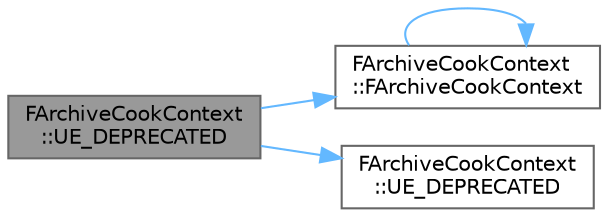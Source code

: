 digraph "FArchiveCookContext::UE_DEPRECATED"
{
 // INTERACTIVE_SVG=YES
 // LATEX_PDF_SIZE
  bgcolor="transparent";
  edge [fontname=Helvetica,fontsize=10,labelfontname=Helvetica,labelfontsize=10];
  node [fontname=Helvetica,fontsize=10,shape=box,height=0.2,width=0.4];
  rankdir="LR";
  Node1 [id="Node000001",label="FArchiveCookContext\l::UE_DEPRECATED",height=0.2,width=0.4,color="gray40", fillcolor="grey60", style="filled", fontcolor="black",tooltip=" "];
  Node1 -> Node2 [id="edge1_Node000001_Node000002",color="steelblue1",style="solid",tooltip=" "];
  Node2 [id="Node000002",label="FArchiveCookContext\l::FArchiveCookContext",height=0.2,width=0.4,color="grey40", fillcolor="white", style="filled",URL="$db/d63/structFArchiveCookContext.html#abed80f1698377a3e8a3e2ad992213610",tooltip=" "];
  Node2 -> Node2 [id="edge2_Node000002_Node000002",color="steelblue1",style="solid",tooltip=" "];
  Node1 -> Node3 [id="edge3_Node000001_Node000003",color="steelblue1",style="solid",tooltip=" "];
  Node3 [id="Node000003",label="FArchiveCookContext\l::UE_DEPRECATED",height=0.2,width=0.4,color="grey40", fillcolor="white", style="filled",URL="$db/d63/structFArchiveCookContext.html#a6c7477b15b0ed9bf3b65b813fccb985a",tooltip=" "];
}

